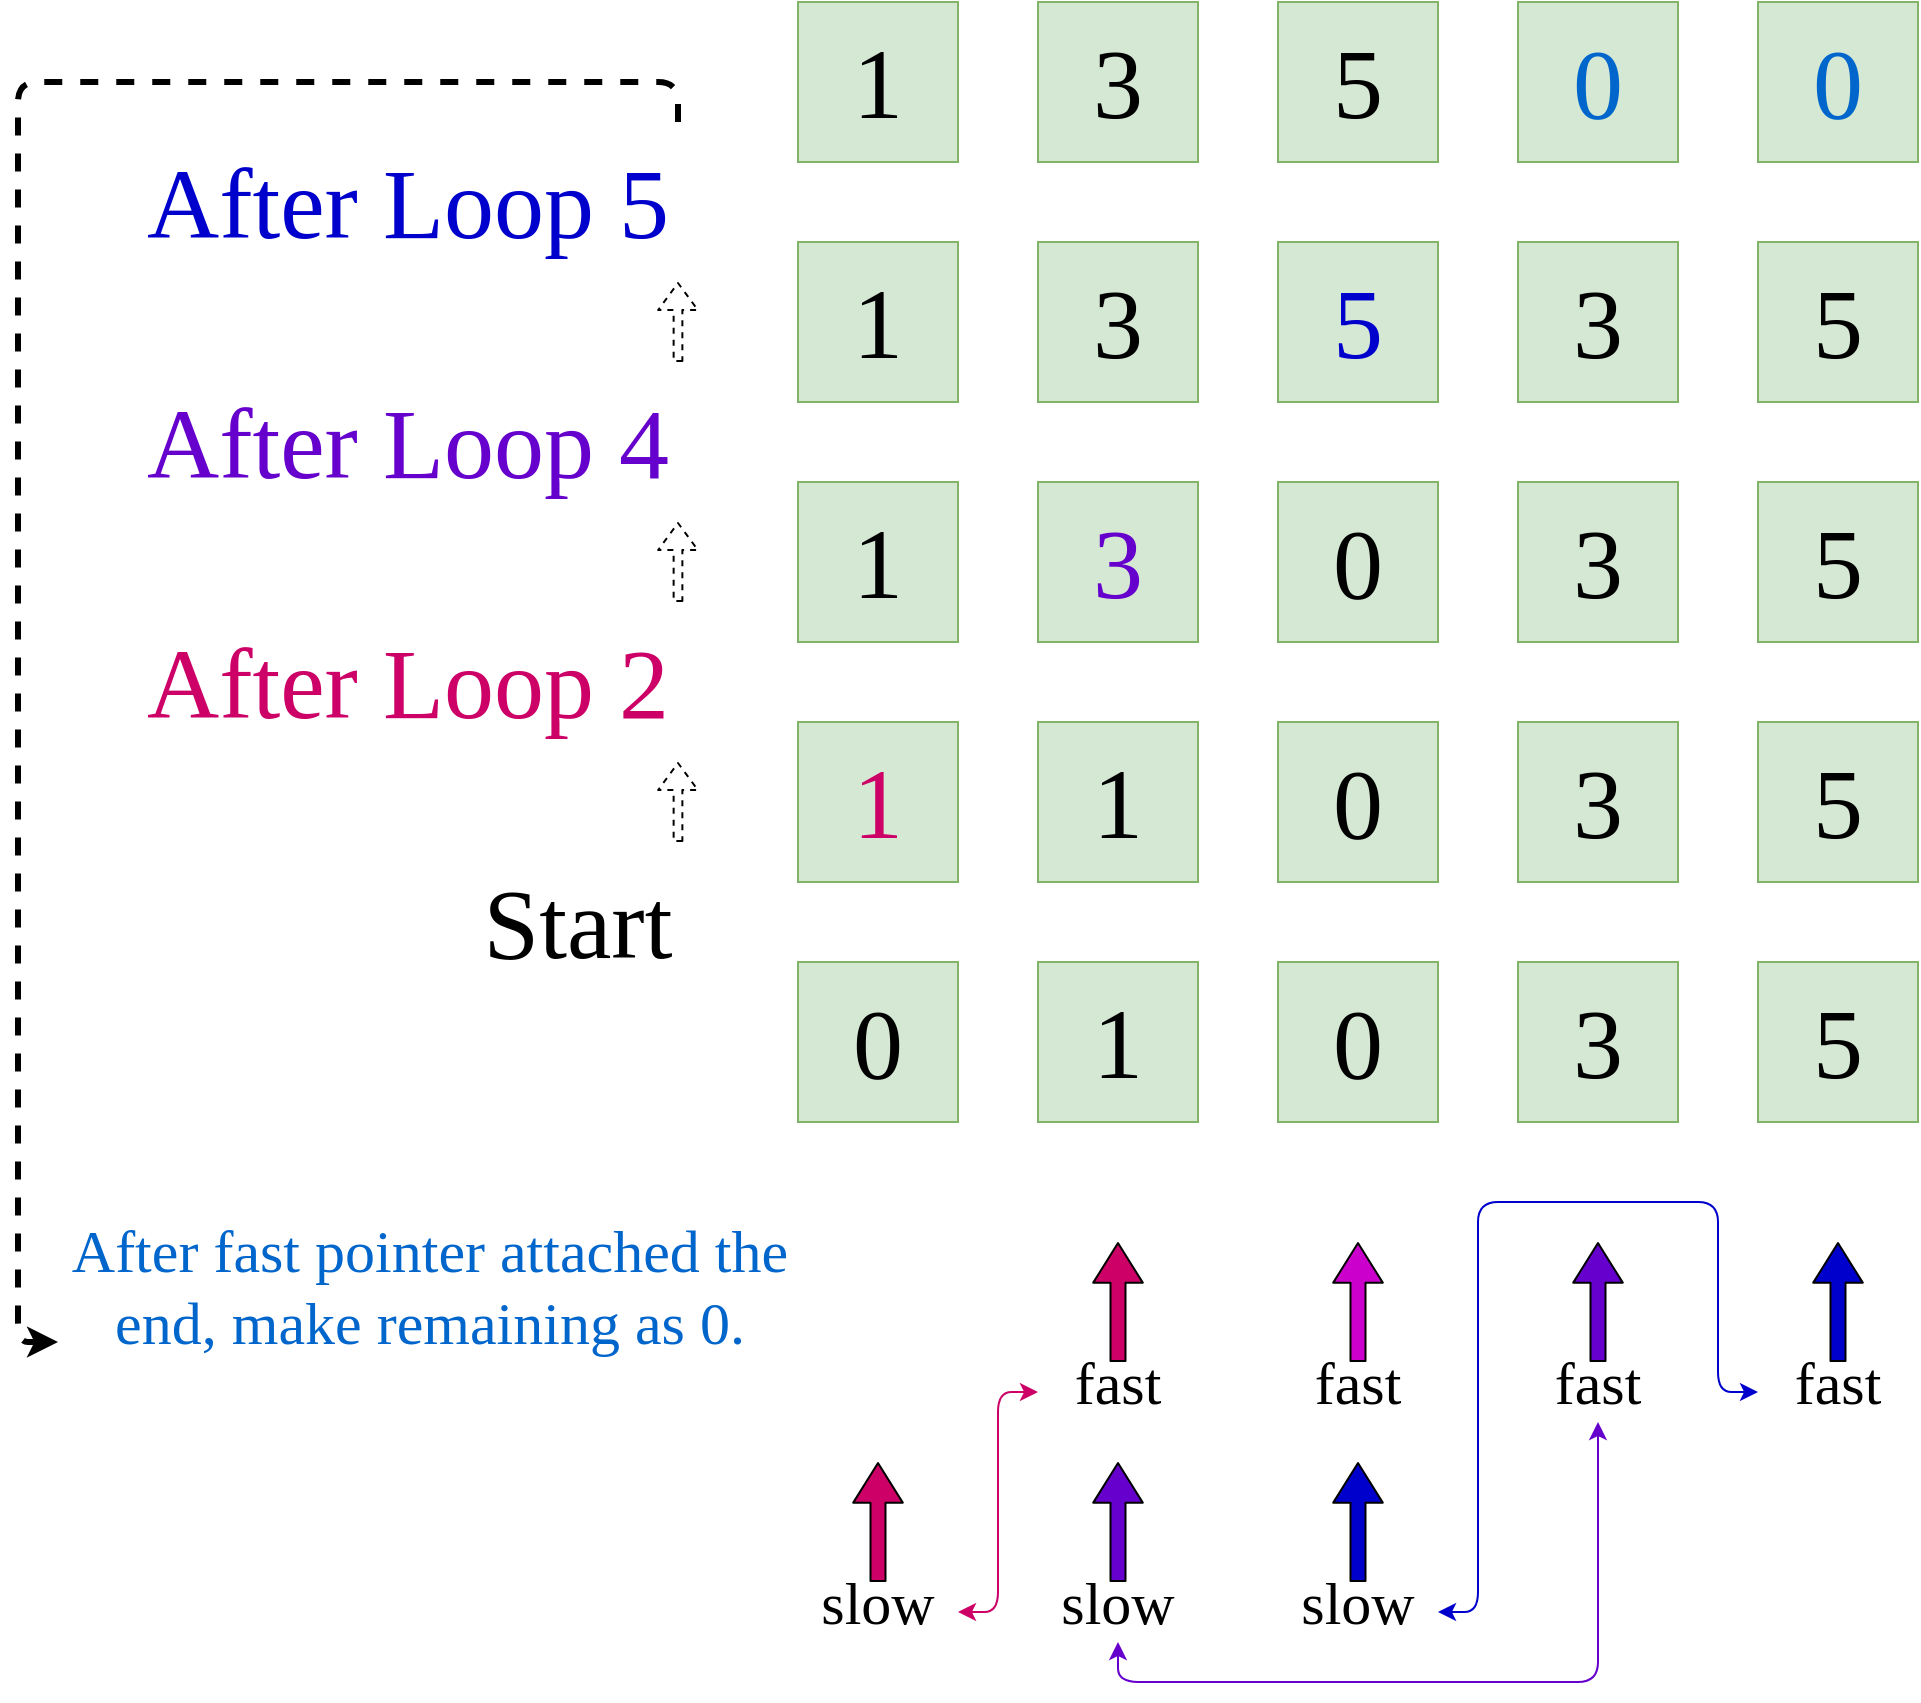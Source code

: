 <mxfile version="13.7.9" type="device"><diagram name="Page-1" id="bd83a815-5ea8-2e97-e5ec-87c9f400f2fa"><mxGraphModel dx="3160" dy="2457" grid="1" gridSize="10" guides="1" tooltips="1" connect="1" arrows="1" fold="1" page="1" pageScale="1.5" pageWidth="1169" pageHeight="826" background="#ffffff" math="0" shadow="0"><root><mxCell id="0" style=";html=1;"/><mxCell id="1" style=";html=1;" parent="0"/><mxCell id="9vVhrdks_Bo8s-nEvtYE-7" value="" style="group;labelBackgroundColor=none;" parent="1" vertex="1" connectable="0"><mxGeometry x="792" y="680" width="560" height="80" as="geometry"/></mxCell><mxCell id="9vVhrdks_Bo8s-nEvtYE-1" value="&lt;font style=&quot;font-size: 50px&quot;&gt;0&lt;/font&gt;" style="rounded=0;whiteSpace=wrap;html=1;fillColor=#d5e8d4;strokeColor=#82b366;fontFamily=Comic Sans MS;labelBackgroundColor=none;" parent="9vVhrdks_Bo8s-nEvtYE-7" vertex="1"><mxGeometry x="240" width="80" height="80" as="geometry"/></mxCell><mxCell id="9vVhrdks_Bo8s-nEvtYE-2" value="&lt;font style=&quot;font-size: 50px&quot;&gt;3&lt;/font&gt;" style="rounded=0;whiteSpace=wrap;html=1;fillColor=#d5e8d4;strokeColor=#82b366;fontFamily=Comic Sans MS;labelBackgroundColor=none;" parent="9vVhrdks_Bo8s-nEvtYE-7" vertex="1"><mxGeometry x="360" width="80" height="80" as="geometry"/></mxCell><mxCell id="9vVhrdks_Bo8s-nEvtYE-4" value="&lt;font style=&quot;font-size: 50px&quot;&gt;1&lt;/font&gt;" style="rounded=0;whiteSpace=wrap;html=1;fillColor=#d5e8d4;strokeColor=#82b366;fontFamily=Comic Sans MS;labelBackgroundColor=none;" parent="9vVhrdks_Bo8s-nEvtYE-7" vertex="1"><mxGeometry x="120" width="80" height="80" as="geometry"/></mxCell><mxCell id="9vVhrdks_Bo8s-nEvtYE-5" value="&lt;font style=&quot;font-size: 50px&quot;&gt;0&lt;/font&gt;" style="rounded=0;whiteSpace=wrap;html=1;fillColor=#d5e8d4;strokeColor=#82b366;fontFamily=Comic Sans MS;labelBackgroundColor=none;" parent="9vVhrdks_Bo8s-nEvtYE-7" vertex="1"><mxGeometry width="80" height="80" as="geometry"/></mxCell><mxCell id="9vVhrdks_Bo8s-nEvtYE-6" value="&lt;font style=&quot;font-size: 50px&quot;&gt;5&lt;/font&gt;" style="rounded=0;whiteSpace=wrap;html=1;fillColor=#d5e8d4;strokeColor=#82b366;fontFamily=Comic Sans MS;labelBackgroundColor=none;" parent="9vVhrdks_Bo8s-nEvtYE-7" vertex="1"><mxGeometry x="480" width="80" height="80" as="geometry"/></mxCell><mxCell id="9vVhrdks_Bo8s-nEvtYE-38" style="edgeStyle=orthogonalEdgeStyle;orthogonalLoop=1;jettySize=auto;html=1;labelBackgroundColor=none;fillColor=#0000CC;gradientColor=none;fontFamily=Comic Sans MS;fontSize=12;fontColor=#99FFCC;strokeColor=#CC0066;rounded=1;startArrow=classic;startFill=1;" parent="1" edge="1"><mxGeometry x="402" y="200" as="geometry"><mxPoint x="872" y="1005" as="sourcePoint"/><mxPoint x="912" y="895" as="targetPoint"/><Array as="points"><mxPoint x="892" y="1005"/><mxPoint x="892" y="895"/></Array></mxGeometry></mxCell><mxCell id="9vVhrdks_Bo8s-nEvtYE-13" value="&lt;font style=&quot;font-size: 30px&quot;&gt;slow&lt;/font&gt;" style="text;html=1;strokeColor=none;fillColor=none;align=center;verticalAlign=middle;whiteSpace=wrap;rounded=0;fontFamily=Comic Sans MS;labelBackgroundColor=none;container=0;" parent="1" vertex="1"><mxGeometry x="812" y="990" width="40" height="20" as="geometry"/></mxCell><mxCell id="9vVhrdks_Bo8s-nEvtYE-14" value="" style="shape=flexArrow;endArrow=classic;html=1;fontFamily=Comic Sans MS;fontSize=13;width=7.5;endSize=6.275;endWidth=16.25;labelBackgroundColor=none;fillColor=#CC0066;" parent="1" edge="1"><mxGeometry x="812" y="930" width="50" height="50" as="geometry"><mxPoint x="832" y="990" as="sourcePoint"/><mxPoint x="832" y="930" as="targetPoint"/></mxGeometry></mxCell><mxCell id="9vVhrdks_Bo8s-nEvtYE-17" value="&lt;font style=&quot;font-size: 30px&quot;&gt;fast&lt;/font&gt;" style="text;html=1;strokeColor=none;fillColor=none;align=center;verticalAlign=middle;whiteSpace=wrap;rounded=0;fontFamily=Comic Sans MS;labelBackgroundColor=none;container=0;" parent="1" vertex="1"><mxGeometry x="932" y="880" width="40" height="20" as="geometry"/></mxCell><mxCell id="9vVhrdks_Bo8s-nEvtYE-18" value="" style="shape=flexArrow;endArrow=classic;html=1;fontFamily=Comic Sans MS;fontSize=13;width=7.5;endSize=6.275;endWidth=16.25;labelBackgroundColor=none;fillColor=#CC0066;" parent="1" edge="1"><mxGeometry x="932" y="820" width="50" height="50" as="geometry"><mxPoint x="952" y="880" as="sourcePoint"/><mxPoint x="952" y="820" as="targetPoint"/></mxGeometry></mxCell><mxCell id="9vVhrdks_Bo8s-nEvtYE-20" value="&lt;font style=&quot;font-size: 30px&quot;&gt;fast&lt;/font&gt;" style="text;html=1;strokeColor=none;fillColor=none;align=center;verticalAlign=middle;whiteSpace=wrap;rounded=0;fontFamily=Comic Sans MS;labelBackgroundColor=none;container=0;" parent="1" vertex="1"><mxGeometry x="1052" y="880" width="40" height="20" as="geometry"/></mxCell><mxCell id="9vVhrdks_Bo8s-nEvtYE-21" value="" style="shape=flexArrow;endArrow=classic;html=1;fontFamily=Comic Sans MS;fontSize=13;width=7.5;endSize=6.275;endWidth=16.25;labelBackgroundColor=none;fillColor=#CC00CC;" parent="1" edge="1"><mxGeometry x="1052" y="820" width="50" height="50" as="geometry"><mxPoint x="1072" y="880" as="sourcePoint"/><mxPoint x="1072" y="820" as="targetPoint"/></mxGeometry></mxCell><mxCell id="9vVhrdks_Bo8s-nEvtYE-41" style="edgeStyle=orthogonalEdgeStyle;orthogonalLoop=1;jettySize=auto;html=1;labelBackgroundColor=none;fillColor=#0000CC;gradientColor=none;fontFamily=Comic Sans MS;fontSize=12;fontColor=#99FFCC;rounded=1;strokeColor=#6600CC;startArrow=classic;startFill=1;" parent="1" edge="1"><mxGeometry x="402" y="200" as="geometry"><mxPoint x="1192" y="910" as="targetPoint"/><mxPoint x="952" y="1020" as="sourcePoint"/><Array as="points"><mxPoint x="952" y="1040"/><mxPoint x="1192" y="1040"/></Array></mxGeometry></mxCell><mxCell id="9vVhrdks_Bo8s-nEvtYE-23" value="&lt;font style=&quot;font-size: 30px&quot;&gt;slow&lt;/font&gt;" style="text;html=1;strokeColor=none;fillColor=none;align=center;verticalAlign=middle;whiteSpace=wrap;rounded=0;fontFamily=Comic Sans MS;labelBackgroundColor=none;container=0;" parent="1" vertex="1"><mxGeometry x="932" y="990" width="40" height="20" as="geometry"/></mxCell><mxCell id="9vVhrdks_Bo8s-nEvtYE-24" value="" style="shape=flexArrow;endArrow=classic;html=1;fontFamily=Comic Sans MS;fontSize=13;width=7.5;endSize=6.275;endWidth=16.25;labelBackgroundColor=none;fillColor=#6600CC;" parent="1" edge="1"><mxGeometry x="932" y="930" width="50" height="50" as="geometry"><mxPoint x="952" y="990" as="sourcePoint"/><mxPoint x="952" y="930" as="targetPoint"/></mxGeometry></mxCell><mxCell id="9vVhrdks_Bo8s-nEvtYE-26" value="&lt;font style=&quot;font-size: 30px&quot;&gt;fast&lt;/font&gt;" style="text;html=1;strokeColor=none;fillColor=none;align=center;verticalAlign=middle;whiteSpace=wrap;rounded=0;fontFamily=Comic Sans MS;labelBackgroundColor=none;container=0;" parent="1" vertex="1"><mxGeometry x="1172" y="880" width="40" height="20" as="geometry"/></mxCell><mxCell id="9vVhrdks_Bo8s-nEvtYE-27" value="" style="shape=flexArrow;endArrow=classic;html=1;fontFamily=Comic Sans MS;fontSize=13;width=7.5;endSize=6.275;endWidth=16.25;labelBackgroundColor=none;fillColor=#6600CC;" parent="1" edge="1"><mxGeometry x="1172" y="820" width="50" height="50" as="geometry"><mxPoint x="1192" y="880" as="sourcePoint"/><mxPoint x="1192" y="820" as="targetPoint"/></mxGeometry></mxCell><mxCell id="9vVhrdks_Bo8s-nEvtYE-42" style="edgeStyle=orthogonalEdgeStyle;rounded=1;orthogonalLoop=1;jettySize=auto;html=1;labelBackgroundColor=none;fillColor=#0000CC;gradientColor=none;fontFamily=Comic Sans MS;fontSize=12;fontColor=#99FFCC;strokeColor=#0000CC;startArrow=classic;startFill=1;" parent="1" edge="1"><mxGeometry x="402" y="200" as="geometry"><mxPoint x="1272" y="895" as="targetPoint"/><mxPoint x="1112" y="1005" as="sourcePoint"/><Array as="points"><mxPoint x="1132" y="1005"/><mxPoint x="1132" y="800"/><mxPoint x="1252" y="800"/><mxPoint x="1252" y="895"/></Array></mxGeometry></mxCell><mxCell id="9vVhrdks_Bo8s-nEvtYE-29" value="&lt;font style=&quot;font-size: 30px&quot;&gt;slow&lt;/font&gt;" style="text;html=1;strokeColor=none;fillColor=none;align=center;verticalAlign=middle;whiteSpace=wrap;rounded=0;fontFamily=Comic Sans MS;labelBackgroundColor=none;container=0;" parent="1" vertex="1"><mxGeometry x="1052" y="990" width="40" height="20" as="geometry"/></mxCell><mxCell id="9vVhrdks_Bo8s-nEvtYE-30" value="" style="shape=flexArrow;endArrow=classic;html=1;fontFamily=Comic Sans MS;fontSize=13;width=7.5;endSize=6.275;endWidth=16.25;labelBackgroundColor=none;fillColor=#0000CC;" parent="1" edge="1"><mxGeometry x="1052" y="930" width="50" height="50" as="geometry"><mxPoint x="1072" y="990" as="sourcePoint"/><mxPoint x="1072" y="930" as="targetPoint"/></mxGeometry></mxCell><mxCell id="9vVhrdks_Bo8s-nEvtYE-32" value="&lt;font style=&quot;font-size: 30px&quot;&gt;fast&lt;/font&gt;" style="text;html=1;strokeColor=none;fillColor=none;align=center;verticalAlign=middle;whiteSpace=wrap;rounded=0;fontFamily=Comic Sans MS;labelBackgroundColor=none;container=0;" parent="1" vertex="1"><mxGeometry x="1292" y="880" width="40" height="20" as="geometry"/></mxCell><mxCell id="9vVhrdks_Bo8s-nEvtYE-33" value="" style="shape=flexArrow;endArrow=classic;html=1;fontFamily=Comic Sans MS;fontSize=13;width=7.5;endSize=6.275;endWidth=16.25;labelBackgroundColor=none;fillColor=#0000CC;" parent="1" edge="1"><mxGeometry x="1292" y="820" width="50" height="50" as="geometry"><mxPoint x="1312" y="880" as="sourcePoint"/><mxPoint x="1312" y="820" as="targetPoint"/></mxGeometry></mxCell><mxCell id="9vVhrdks_Bo8s-nEvtYE-44" value="" style="group;labelBackgroundColor=none;fillColor=none;fontFamily=Comic Sans MS;fontSize=12;fontColor=#99FFCC;" parent="1" vertex="1" connectable="0"><mxGeometry x="792" y="560" width="560" height="80" as="geometry"/></mxCell><mxCell id="9vVhrdks_Bo8s-nEvtYE-45" value="&lt;font style=&quot;font-size: 50px&quot;&gt;0&lt;/font&gt;" style="rounded=0;whiteSpace=wrap;html=1;fillColor=#d5e8d4;strokeColor=#82b366;fontFamily=Comic Sans MS;" parent="9vVhrdks_Bo8s-nEvtYE-44" vertex="1"><mxGeometry x="240" width="80" height="80" as="geometry"/></mxCell><mxCell id="9vVhrdks_Bo8s-nEvtYE-46" value="&lt;font style=&quot;font-size: 50px&quot;&gt;3&lt;/font&gt;" style="rounded=0;whiteSpace=wrap;html=1;fillColor=#d5e8d4;strokeColor=#82b366;fontFamily=Comic Sans MS;" parent="9vVhrdks_Bo8s-nEvtYE-44" vertex="1"><mxGeometry x="360" width="80" height="80" as="geometry"/></mxCell><mxCell id="9vVhrdks_Bo8s-nEvtYE-47" value="&lt;font style=&quot;font-size: 50px&quot;&gt;1&lt;/font&gt;" style="rounded=0;whiteSpace=wrap;html=1;fillColor=#d5e8d4;strokeColor=#82b366;fontFamily=Comic Sans MS;" parent="9vVhrdks_Bo8s-nEvtYE-44" vertex="1"><mxGeometry x="120" width="80" height="80" as="geometry"/></mxCell><mxCell id="9vVhrdks_Bo8s-nEvtYE-48" value="&lt;font style=&quot;font-size: 50px&quot; color=&quot;#cc0066&quot;&gt;1&lt;/font&gt;" style="rounded=0;whiteSpace=wrap;html=1;fillColor=#d5e8d4;strokeColor=#82b366;fontFamily=Comic Sans MS;" parent="9vVhrdks_Bo8s-nEvtYE-44" vertex="1"><mxGeometry width="80" height="80" as="geometry"/></mxCell><mxCell id="9vVhrdks_Bo8s-nEvtYE-49" value="&lt;font style=&quot;font-size: 50px&quot;&gt;5&lt;/font&gt;" style="rounded=0;whiteSpace=wrap;html=1;fillColor=#d5e8d4;strokeColor=#82b366;fontFamily=Comic Sans MS;" parent="9vVhrdks_Bo8s-nEvtYE-44" vertex="1"><mxGeometry x="480" width="80" height="80" as="geometry"/></mxCell><mxCell id="9vVhrdks_Bo8s-nEvtYE-50" value="" style="group;labelBackgroundColor=none;fillColor=none;fontFamily=Comic Sans MS;fontSize=12;fontColor=#99FFCC;" parent="1" vertex="1" connectable="0"><mxGeometry x="792" y="440" width="560" height="80" as="geometry"/></mxCell><mxCell id="9vVhrdks_Bo8s-nEvtYE-51" value="&lt;font style=&quot;font-size: 50px&quot;&gt;0&lt;/font&gt;" style="rounded=0;whiteSpace=wrap;html=1;fillColor=#d5e8d4;strokeColor=#82b366;fontFamily=Comic Sans MS;" parent="9vVhrdks_Bo8s-nEvtYE-50" vertex="1"><mxGeometry x="240" width="80" height="80" as="geometry"/></mxCell><mxCell id="9vVhrdks_Bo8s-nEvtYE-52" value="&lt;font style=&quot;font-size: 50px&quot;&gt;3&lt;/font&gt;" style="rounded=0;whiteSpace=wrap;html=1;fillColor=#d5e8d4;strokeColor=#82b366;fontFamily=Comic Sans MS;" parent="9vVhrdks_Bo8s-nEvtYE-50" vertex="1"><mxGeometry x="360" width="80" height="80" as="geometry"/></mxCell><mxCell id="9vVhrdks_Bo8s-nEvtYE-53" value="&lt;font style=&quot;font-size: 50px&quot; color=&quot;#6600cc&quot;&gt;3&lt;/font&gt;" style="rounded=0;whiteSpace=wrap;html=1;fillColor=#d5e8d4;strokeColor=#82b366;fontFamily=Comic Sans MS;" parent="9vVhrdks_Bo8s-nEvtYE-50" vertex="1"><mxGeometry x="120" width="80" height="80" as="geometry"/></mxCell><mxCell id="9vVhrdks_Bo8s-nEvtYE-54" value="&lt;font style=&quot;font-size: 50px&quot;&gt;1&lt;/font&gt;" style="rounded=0;whiteSpace=wrap;html=1;fillColor=#d5e8d4;strokeColor=#82b366;fontFamily=Comic Sans MS;" parent="9vVhrdks_Bo8s-nEvtYE-50" vertex="1"><mxGeometry width="80" height="80" as="geometry"/></mxCell><mxCell id="9vVhrdks_Bo8s-nEvtYE-55" value="&lt;font style=&quot;font-size: 50px&quot;&gt;5&lt;/font&gt;" style="rounded=0;whiteSpace=wrap;html=1;fillColor=#d5e8d4;strokeColor=#82b366;fontFamily=Comic Sans MS;" parent="9vVhrdks_Bo8s-nEvtYE-50" vertex="1"><mxGeometry x="480" width="80" height="80" as="geometry"/></mxCell><mxCell id="9vVhrdks_Bo8s-nEvtYE-56" value="" style="group;labelBackgroundColor=none;fillColor=none;fontFamily=Comic Sans MS;fontSize=12;fontColor=#99FFCC;" parent="1" vertex="1" connectable="0"><mxGeometry x="792" y="320" width="560" height="80" as="geometry"/></mxCell><mxCell id="9vVhrdks_Bo8s-nEvtYE-57" value="&lt;span style=&quot;font-size: 50px&quot;&gt;&lt;font color=&quot;#0000cc&quot;&gt;5&lt;/font&gt;&lt;/span&gt;" style="rounded=0;whiteSpace=wrap;html=1;fillColor=#d5e8d4;strokeColor=#82b366;fontFamily=Comic Sans MS;" parent="9vVhrdks_Bo8s-nEvtYE-56" vertex="1"><mxGeometry x="240" width="80" height="80" as="geometry"/></mxCell><mxCell id="9vVhrdks_Bo8s-nEvtYE-58" value="&lt;font style=&quot;font-size: 50px&quot;&gt;3&lt;/font&gt;" style="rounded=0;whiteSpace=wrap;html=1;fillColor=#d5e8d4;strokeColor=#82b366;fontFamily=Comic Sans MS;" parent="9vVhrdks_Bo8s-nEvtYE-56" vertex="1"><mxGeometry x="360" width="80" height="80" as="geometry"/></mxCell><mxCell id="9vVhrdks_Bo8s-nEvtYE-59" value="&lt;font style=&quot;font-size: 50px&quot;&gt;3&lt;/font&gt;" style="rounded=0;whiteSpace=wrap;html=1;fillColor=#d5e8d4;strokeColor=#82b366;fontFamily=Comic Sans MS;" parent="9vVhrdks_Bo8s-nEvtYE-56" vertex="1"><mxGeometry x="120" width="80" height="80" as="geometry"/></mxCell><mxCell id="9vVhrdks_Bo8s-nEvtYE-60" value="&lt;font style=&quot;font-size: 50px&quot;&gt;1&lt;/font&gt;" style="rounded=0;whiteSpace=wrap;html=1;fillColor=#d5e8d4;strokeColor=#82b366;fontFamily=Comic Sans MS;" parent="9vVhrdks_Bo8s-nEvtYE-56" vertex="1"><mxGeometry width="80" height="80" as="geometry"/></mxCell><mxCell id="9vVhrdks_Bo8s-nEvtYE-61" value="&lt;font style=&quot;font-size: 50px&quot;&gt;5&lt;/font&gt;" style="rounded=0;whiteSpace=wrap;html=1;fillColor=#d5e8d4;strokeColor=#82b366;fontFamily=Comic Sans MS;" parent="9vVhrdks_Bo8s-nEvtYE-56" vertex="1"><mxGeometry x="480" width="80" height="80" as="geometry"/></mxCell><mxCell id="9vVhrdks_Bo8s-nEvtYE-62" value="" style="group;labelBackgroundColor=none;fillColor=none;fontFamily=Comic Sans MS;fontSize=12;fontColor=#99FFCC;" parent="1" vertex="1" connectable="0"><mxGeometry x="792" y="200" width="560" height="80" as="geometry"/></mxCell><mxCell id="9vVhrdks_Bo8s-nEvtYE-63" value="&lt;font style=&quot;font-size: 50px&quot;&gt;5&lt;/font&gt;" style="rounded=0;whiteSpace=wrap;html=1;fillColor=#d5e8d4;strokeColor=#82b366;fontFamily=Comic Sans MS;" parent="9vVhrdks_Bo8s-nEvtYE-62" vertex="1"><mxGeometry x="240" width="80" height="80" as="geometry"/></mxCell><mxCell id="9vVhrdks_Bo8s-nEvtYE-64" value="&lt;font style=&quot;font-size: 50px&quot; color=&quot;#0066cc&quot;&gt;0&lt;/font&gt;" style="rounded=0;whiteSpace=wrap;html=1;fillColor=#d5e8d4;strokeColor=#82b366;fontFamily=Comic Sans MS;" parent="9vVhrdks_Bo8s-nEvtYE-62" vertex="1"><mxGeometry x="360" width="80" height="80" as="geometry"/></mxCell><mxCell id="9vVhrdks_Bo8s-nEvtYE-65" value="&lt;font style=&quot;font-size: 50px&quot;&gt;3&lt;/font&gt;" style="rounded=0;whiteSpace=wrap;html=1;fillColor=#d5e8d4;strokeColor=#82b366;fontFamily=Comic Sans MS;" parent="9vVhrdks_Bo8s-nEvtYE-62" vertex="1"><mxGeometry x="120" width="80" height="80" as="geometry"/></mxCell><mxCell id="9vVhrdks_Bo8s-nEvtYE-66" value="&lt;font style=&quot;font-size: 50px&quot;&gt;1&lt;/font&gt;" style="rounded=0;whiteSpace=wrap;html=1;fillColor=#d5e8d4;strokeColor=#82b366;fontFamily=Comic Sans MS;" parent="9vVhrdks_Bo8s-nEvtYE-62" vertex="1"><mxGeometry width="80" height="80" as="geometry"/></mxCell><mxCell id="9vVhrdks_Bo8s-nEvtYE-67" value="&lt;font style=&quot;font-size: 50px&quot; color=&quot;#0066cc&quot;&gt;0&lt;/font&gt;" style="rounded=0;whiteSpace=wrap;html=1;fillColor=#d5e8d4;strokeColor=#82b366;fontFamily=Comic Sans MS;" parent="9vVhrdks_Bo8s-nEvtYE-62" vertex="1"><mxGeometry x="480" width="80" height="80" as="geometry"/></mxCell><mxCell id="9vVhrdks_Bo8s-nEvtYE-68" value="&lt;font color=&quot;#000000&quot; style=&quot;font-size: 50px&quot;&gt;Start&lt;/font&gt;" style="text;html=1;strokeColor=none;fillColor=none;align=center;verticalAlign=middle;whiteSpace=wrap;rounded=0;labelBackgroundColor=none;fontFamily=Comic Sans MS;fontSize=12;fontColor=#99FFCC;" parent="1" vertex="1"><mxGeometry x="612" y="630" width="140" height="60" as="geometry"/></mxCell><mxCell id="9vVhrdks_Bo8s-nEvtYE-69" value="&lt;font style=&quot;font-size: 50px&quot; color=&quot;#cc0066&quot;&gt;After Loop 2&lt;/font&gt;" style="text;html=1;strokeColor=none;fillColor=none;align=center;verticalAlign=middle;whiteSpace=wrap;rounded=0;labelBackgroundColor=none;fontFamily=Comic Sans MS;fontSize=12;fontColor=#99FFCC;" parent="1" vertex="1"><mxGeometry x="442" y="510" width="310" height="60" as="geometry"/></mxCell><mxCell id="9vVhrdks_Bo8s-nEvtYE-70" value="&lt;font style=&quot;font-size: 50px&quot; color=&quot;#6600cc&quot;&gt;After Loop 4&lt;/font&gt;" style="text;html=1;strokeColor=none;fillColor=none;align=center;verticalAlign=middle;whiteSpace=wrap;rounded=0;labelBackgroundColor=none;fontFamily=Comic Sans MS;fontSize=12;fontColor=#99FFCC;" parent="1" vertex="1"><mxGeometry x="442" y="390" width="310" height="60" as="geometry"/></mxCell><mxCell id="9vVhrdks_Bo8s-nEvtYE-79" style="edgeStyle=orthogonalEdgeStyle;rounded=1;orthogonalLoop=1;jettySize=auto;html=1;entryX=0;entryY=0.5;entryDx=0;entryDy=0;labelBackgroundColor=none;startArrow=none;startFill=0;fillColor=none;gradientColor=none;fontFamily=Comic Sans MS;fontSize=12;fontColor=#99FFCC;dashed=1;strokeWidth=3;" parent="1" target="9vVhrdks_Bo8s-nEvtYE-77" edge="1"><mxGeometry x="402" y="200" as="geometry"><mxPoint x="732" y="260" as="sourcePoint"/><Array as="points"><mxPoint x="732" y="240"/><mxPoint x="402" y="240"/><mxPoint x="402" y="870"/></Array></mxGeometry></mxCell><mxCell id="9vVhrdks_Bo8s-nEvtYE-71" value="&lt;font style=&quot;font-size: 50px&quot; color=&quot;#0000cc&quot;&gt;After Loop 5&lt;/font&gt;" style="text;html=1;strokeColor=none;fillColor=none;align=center;verticalAlign=middle;whiteSpace=wrap;rounded=0;labelBackgroundColor=none;fontFamily=Comic Sans MS;fontSize=12;fontColor=#99FFCC;" parent="1" vertex="1"><mxGeometry x="442" y="270" width="310" height="60" as="geometry"/></mxCell><mxCell id="9vVhrdks_Bo8s-nEvtYE-72" value="" style="shape=flexArrow;endArrow=classic;html=1;dashed=1;strokeColor=#000000;labelBackgroundColor=none;gradientColor=none;fontFamily=Comic Sans MS;fontSize=12;fontColor=#99FFCC;width=4.372;endSize=4.17;endWidth=14.477;" parent="1" edge="1"><mxGeometry x="402" y="200" width="50" height="50" as="geometry"><mxPoint x="732" y="620" as="sourcePoint"/><mxPoint x="732" y="580" as="targetPoint"/></mxGeometry></mxCell><mxCell id="9vVhrdks_Bo8s-nEvtYE-73" value="" style="shape=flexArrow;endArrow=classic;html=1;dashed=1;strokeColor=#000000;labelBackgroundColor=none;gradientColor=none;fontFamily=Comic Sans MS;fontSize=12;fontColor=#99FFCC;width=4.372;endSize=4.17;endWidth=14.477;" parent="1" edge="1"><mxGeometry x="402" y="200" width="50" height="50" as="geometry"><mxPoint x="732.0" y="500" as="sourcePoint"/><mxPoint x="732.0" y="460" as="targetPoint"/></mxGeometry></mxCell><mxCell id="9vVhrdks_Bo8s-nEvtYE-74" value="" style="shape=flexArrow;endArrow=classic;html=1;dashed=1;strokeColor=#000000;labelBackgroundColor=none;gradientColor=none;fontFamily=Comic Sans MS;fontSize=12;fontColor=#99FFCC;width=4.372;endSize=4.17;endWidth=14.477;" parent="1" edge="1"><mxGeometry x="402" y="200" width="50" height="50" as="geometry"><mxPoint x="732.0" y="380" as="sourcePoint"/><mxPoint x="732.0" y="340" as="targetPoint"/></mxGeometry></mxCell><mxCell id="9vVhrdks_Bo8s-nEvtYE-77" value="&lt;div style=&quot;text-align: center&quot;&gt;&lt;font color=&quot;#0066cc&quot; face=&quot;comic sans ms&quot; style=&quot;font-size: 30px&quot;&gt;After fast pointer attached the end, make remaining as 0.&lt;/font&gt;&lt;/div&gt;" style="text;whiteSpace=wrap;html=1;fontSize=12;fontFamily=Comic Sans MS;fontColor=#99FFCC;" parent="1" vertex="1"><mxGeometry x="422" y="800" width="370" height="140" as="geometry"/></mxCell></root></mxGraphModel></diagram></mxfile>
